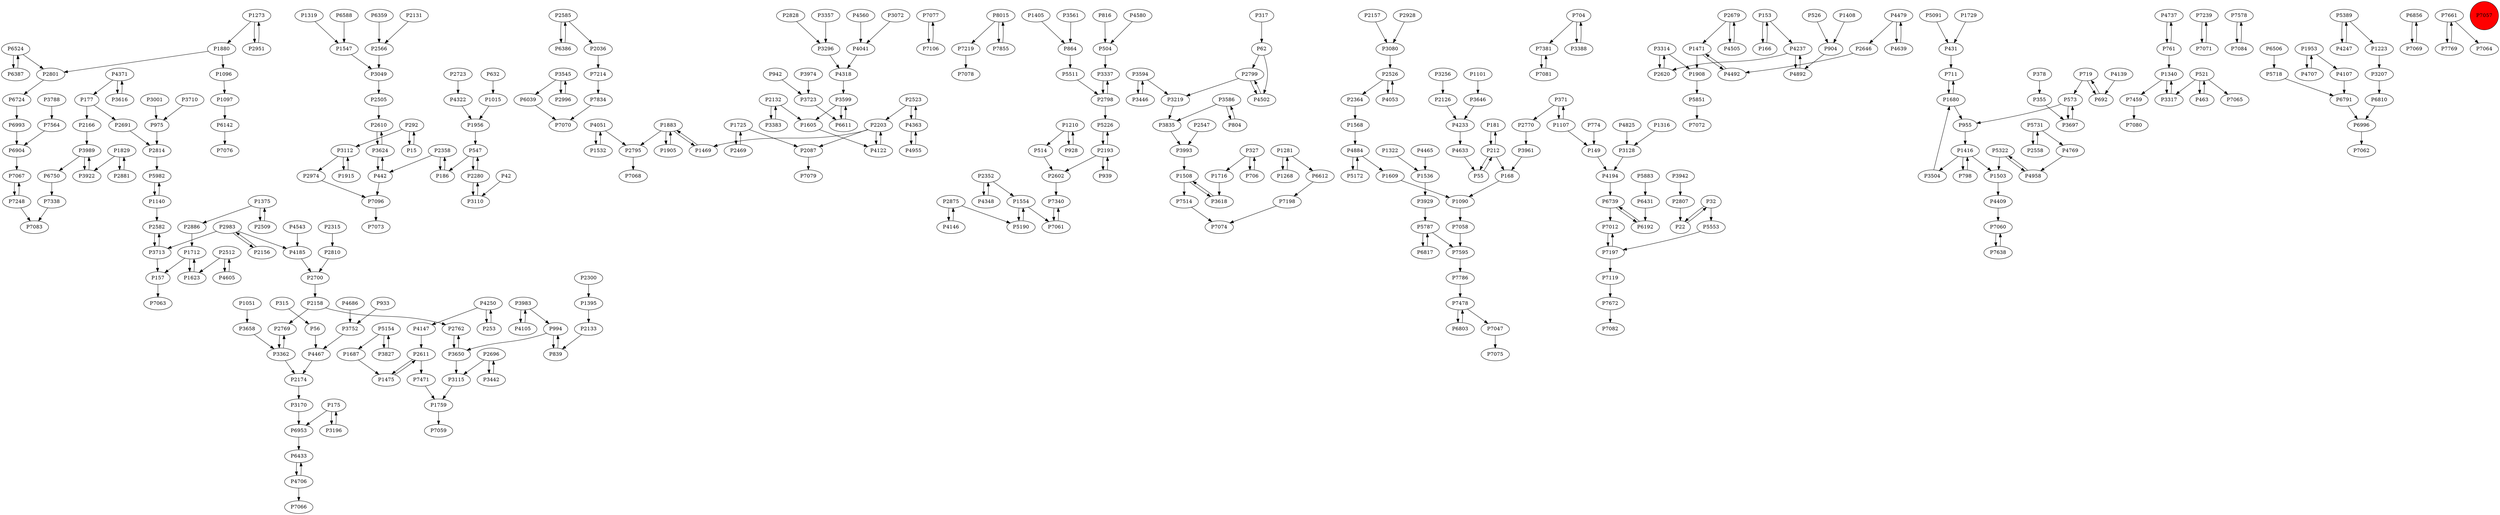 digraph {
	P2801 -> P6724
	P1319 -> P1547
	P6433 -> P4706
	P2036 -> P7214
	P1712 -> P1623
	P1687 -> P1475
	P4051 -> P2795
	P2696 -> P3442
	P3112 -> P2974
	P7077 -> P7106
	P2300 -> P1395
	P2974 -> P7096
	P8015 -> P7219
	P504 -> P3337
	P864 -> P5511
	P3594 -> P3219
	P939 -> P2193
	P816 -> P504
	P181 -> P212
	P3442 -> P2696
	P4502 -> P2799
	P6524 -> P6387
	P2795 -> P7068
	P2523 -> P2203
	P2828 -> P3296
	P4105 -> P3983
	P4706 -> P7066
	P4053 -> P2526
	P7197 -> P7119
	P7381 -> P7081
	P3974 -> P3723
	P6724 -> P6993
	P2700 -> P2158
	P4825 -> P3128
	P3658 -> P3362
	P2166 -> P3989
	P4560 -> P4041
	P6039 -> P7070
	P5154 -> P1687
	P2799 -> P4502
	P2679 -> P4505
	P3362 -> P2769
	P1322 -> P1536
	P253 -> P4250
	P2512 -> P4605
	P292 -> P15
	P3646 -> P4233
	P3788 -> P7564
	P2157 -> P3080
	P7514 -> P7074
	P2280 -> P3110
	P4237 -> P4892
	P1829 -> P2881
	P2928 -> P3080
	P7786 -> P7478
	P3616 -> P4371
	P3383 -> P2132
	P3650 -> P3115
	P2762 -> P3650
	P975 -> P2814
	P4371 -> P3616
	P2875 -> P5190
	P1725 -> P2087
	P5091 -> P431
	P2174 -> P3170
	P7012 -> P7197
	P3504 -> P1680
	P1416 -> P3504
	P1605 -> P4122
	P3049 -> P2505
	P2352 -> P4348
	P8015 -> P7855
	P1471 -> P1908
	P719 -> P573
	P4737 -> P761
	P3545 -> P2996
	P3317 -> P1340
	P327 -> P1716
	P32 -> P22
	P7060 -> P7638
	P7239 -> P7071
	P15 -> P292
	P2881 -> P1829
	P7578 -> P7084
	P62 -> P2799
	P994 -> P3650
	P7106 -> P7077
	P1880 -> P1096
	P955 -> P1416
	P7084 -> P7578
	P1416 -> P1503
	P168 -> P1090
	P3001 -> P975
	P3314 -> P1908
	P1883 -> P1469
	P4409 -> P7060
	P2193 -> P2602
	P1729 -> P431
	P1956 -> P547
	P994 -> P839
	P6612 -> P7198
	P4633 -> P55
	P32 -> P5553
	P292 -> P3112
	P2132 -> P1605
	P3989 -> P6750
	P5226 -> P2193
	P2280 -> P547
	P3337 -> P2798
	P6750 -> P7338
	P1680 -> P711
	P3723 -> P6611
	P2696 -> P3115
	P4147 -> P2611
	P7478 -> P7047
	P157 -> P7063
	P442 -> P3624
	P3110 -> P2280
	P2512 -> P1623
	P1712 -> P157
	P6524 -> P2801
	P1905 -> P1883
	P1953 -> P4107
	P4139 -> P692
	P839 -> P994
	P3961 -> P168
	P6803 -> P7478
	P4492 -> P1471
	P3599 -> P6611
	P1051 -> P3658
	P22 -> P32
	P5511 -> P2798
	P573 -> P3697
	P5322 -> P4958
	P6856 -> P7069
	P327 -> P706
	P3929 -> P5787
	P7338 -> P7083
	P2364 -> P1568
	P1223 -> P3207
	P7661 -> P7769
	P6810 -> P6996
	P3594 -> P3446
	P2505 -> P2610
	P3697 -> P573
	P704 -> P7381
	P1953 -> P4707
	P371 -> P2770
	P4371 -> P177
	P1609 -> P1090
	P547 -> P2280
	P6611 -> P3599
	P1090 -> P7058
	P1680 -> P955
	P2156 -> P2983
	P3219 -> P3835
	P798 -> P1416
	P3256 -> P2126
	P7478 -> P6803
	P1405 -> P864
	P2983 -> P3713
	P774 -> P149
	P7081 -> P7381
	P3128 -> P4194
	P904 -> P4892
	P2203 -> P2087
	P4107 -> P6791
	P7595 -> P7786
	P5787 -> P7595
	P1908 -> P5851
	P1107 -> P371
	P942 -> P3723
	P7058 -> P7595
	P4605 -> P2512
	P2810 -> P2700
	P6359 -> P2566
	P2469 -> P1725
	P1268 -> P1281
	P5731 -> P4769
	P6386 -> P2585
	P6791 -> P6996
	P2203 -> P1469
	P3314 -> P2620
	P315 -> P56
	P3207 -> P6810
	P7219 -> P7078
	P3983 -> P994
	P1097 -> P6142
	P4348 -> P2352
	P186 -> P2358
	P1107 -> P149
	P177 -> P2166
	P62 -> P4502
	P1210 -> P514
	P5389 -> P1223
	P3599 -> P1605
	P4185 -> P2700
	P3586 -> P3835
	P6953 -> P6433
	P2087 -> P7079
	P5322 -> P1503
	P1340 -> P3317
	P7069 -> P6856
	P5154 -> P3827
	P1536 -> P3929
	P5718 -> P6791
	P7769 -> P7661
	P371 -> P1107
	P2602 -> P7340
	P2509 -> P1375
	P2875 -> P4146
	P5851 -> P7072
	P6387 -> P6524
	P153 -> P166
	P4958 -> P5322
	P3710 -> P975
	P5553 -> P7197
	P177 -> P2691
	P7096 -> P7073
	P1547 -> P3049
	P761 -> P4737
	P7672 -> P7082
	P6739 -> P6192
	P7248 -> P7083
	P6588 -> P1547
	P4955 -> P4363
	P7119 -> P7672
	P4892 -> P4237
	P2646 -> P4492
	P4543 -> P4185
	P1140 -> P5982
	P1395 -> P2133
	P7340 -> P7061
	P4686 -> P3752
	P2526 -> P4053
	P3713 -> P157
	P2691 -> P2814
	P5731 -> P2558
	P463 -> P521
	P2610 -> P3624
	P3618 -> P1508
	P4707 -> P1953
	P6993 -> P6904
	P4465 -> P1536
	P521 -> P3317
	P2352 -> P1554
	P3080 -> P2526
	P1554 -> P5190
	P761 -> P1340
	P4479 -> P2646
	P42 -> P3110
	P6142 -> P7076
	P3362 -> P2174
	P1554 -> P7061
	P5982 -> P1140
	P573 -> P955
	P4194 -> P6739
	P2807 -> P22
	P2983 -> P4185
	P4041 -> P4318
	P1015 -> P1956
	P4146 -> P2875
	P1469 -> P1883
	P1101 -> P3646
	P804 -> P3586
	P5883 -> P6431
	P2203 -> P4122
	P2523 -> P4363
	P5389 -> P4247
	P706 -> P327
	P7198 -> P7074
	P4237 -> P2620
	P6192 -> P6739
	P2996 -> P3545
	P3170 -> P6953
	P2193 -> P939
	P7638 -> P7060
	P2558 -> P5731
	P3752 -> P4467
	P7471 -> P1759
	P4122 -> P2203
	P3624 -> P442
	P5172 -> P4884
	P6904 -> P7067
	P3112 -> P1915
	P1408 -> P904
	P1416 -> P798
	P7855 -> P8015
	P2951 -> P1273
	P3545 -> P6039
	P3586 -> P804
	P2620 -> P3314
	P2886 -> P1712
	P1883 -> P1905
	P704 -> P3388
	P2799 -> P3219
	P1096 -> P1097
	P7067 -> P7248
	P4580 -> P504
	P526 -> P904
	P153 -> P4237
	P2798 -> P5226
	P2769 -> P3362
	P1880 -> P2801
	P4233 -> P4633
	P212 -> P181
	P4250 -> P4147
	P3942 -> P2807
	P1475 -> P2611
	P7459 -> P7080
	P2158 -> P2769
	P175 -> P6953
	P3388 -> P704
	P3922 -> P3989
	P2358 -> P186
	P1375 -> P2509
	P1915 -> P3112
	P1759 -> P7059
	P3835 -> P3993
	P2547 -> P3993
	P3983 -> P4105
	P692 -> P719
	P5787 -> P6817
	P2814 -> P5982
	P3357 -> P3296
	P2132 -> P3383
	P3827 -> P5154
	P3072 -> P4041
	P1725 -> P2469
	P4322 -> P1956
	P7834 -> P7070
	P6817 -> P5787
	P2983 -> P2156
	P1281 -> P6612
	P1883 -> P2795
	P2611 -> P7471
	P2358 -> P442
	P442 -> P7096
	P514 -> P2602
	P2611 -> P1475
	P175 -> P3196
	P7197 -> P7012
	P1503 -> P4409
	P2679 -> P1471
	P4247 -> P5389
	P2131 -> P2566
	P431 -> P711
	P1340 -> P7459
	P3561 -> P864
	P3115 -> P1759
	P7214 -> P7834
	P6739 -> P7012
	P317 -> P62
	P7047 -> P7075
	P2585 -> P6386
	P4505 -> P2679
	P1281 -> P1268
	P6431 -> P6192
	P2526 -> P2364
	P2158 -> P2762
	P6506 -> P5718
	P5190 -> P1554
	P547 -> P186
	P7071 -> P7239
	P3296 -> P4318
	P1316 -> P3128
	P1273 -> P1880
	P2193 -> P5226
	P149 -> P4194
	P4769 -> P4958
	P3989 -> P3922
	P4318 -> P3599
	P1375 -> P2886
	P2798 -> P3337
	P3196 -> P175
	P3713 -> P2582
	P4250 -> P253
	P7564 -> P6904
	P1568 -> P4884
	P1140 -> P2582
	P1273 -> P2951
	P4884 -> P5172
	P2582 -> P3713
	P1210 -> P928
	P4639 -> P4479
	P1471 -> P4492
	P3446 -> P3594
	P4363 -> P2523
	P4363 -> P4955
	P212 -> P55
	P719 -> P692
	P1829 -> P3922
	P4479 -> P4639
	P4051 -> P1532
	P2770 -> P3961
	P56 -> P4467
	P521 -> P463
	P166 -> P153
	P7661 -> P7064
	P2566 -> P3049
	P2126 -> P4233
	P1508 -> P7514
	P212 -> P168
	P2585 -> P2036
	P1623 -> P1712
	P6996 -> P7062
	P933 -> P3752
	P4884 -> P1609
	P1716 -> P3618
	P928 -> P1210
	P711 -> P1680
	P2133 -> P839
	P1508 -> P3618
	P3993 -> P1508
	P3650 -> P2762
	P2315 -> P2810
	P355 -> P3697
	P55 -> P212
	P3624 -> P2610
	P1532 -> P4051
	P4706 -> P6433
	P7248 -> P7067
	P521 -> P7065
	P378 -> P355
	P7061 -> P7340
	P632 -> P1015
	P2723 -> P4322
	P4467 -> P2174
	P7057 [shape=circle]
	P7057 [style=filled]
	P7057 [fillcolor=red]
}